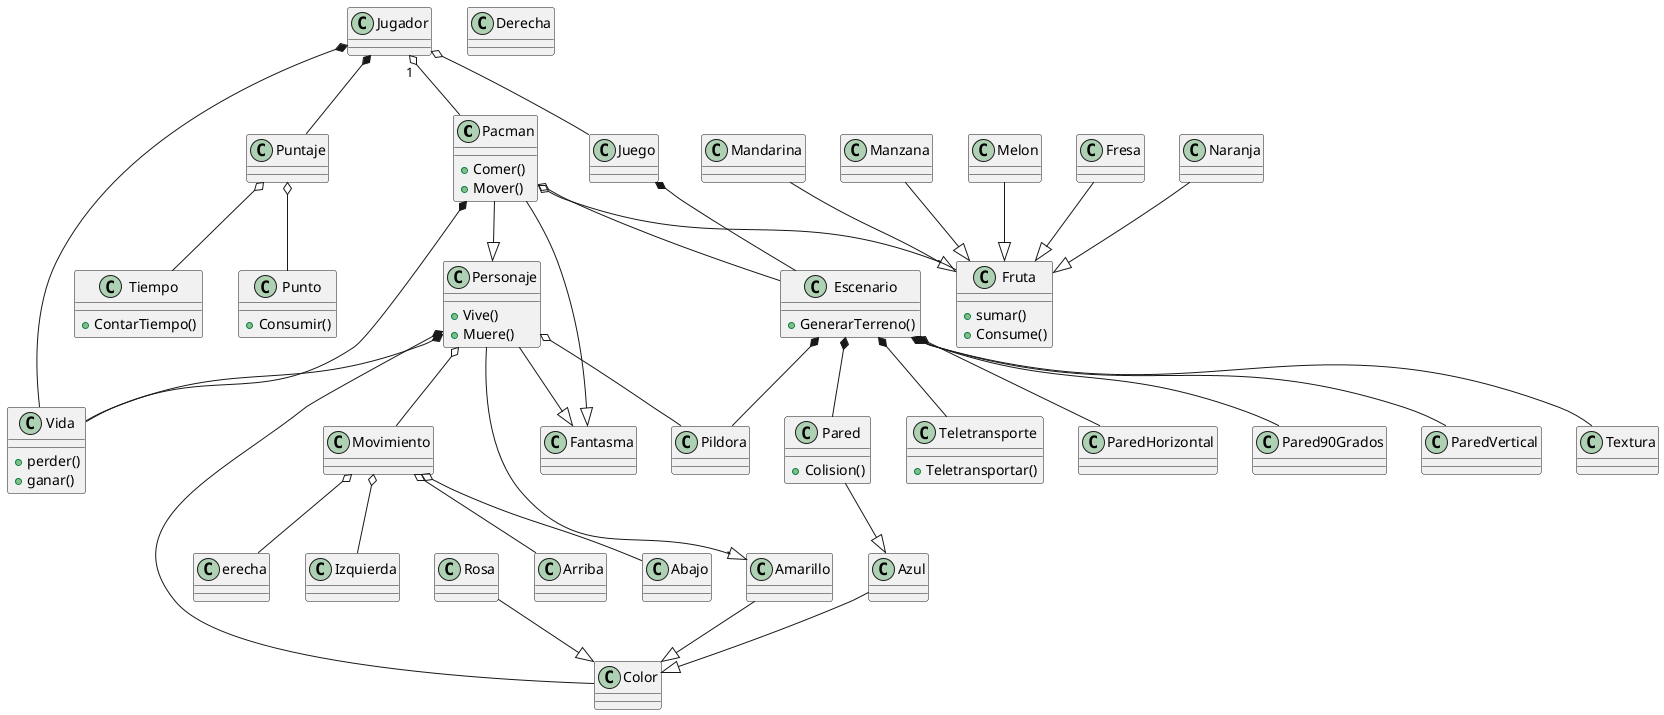 @startuml
Pacman--|>Fantasma
Pacman*--Vida
Pacman o--Fruta
Pacman o--Escenario
Jugador"1" o--Pacman
Jugador *--Puntaje
Puntaje o--Punto
Puntaje o--Tiempo
Escenario *--Pared
Escenario *--Teletransporte
Manzana--|>Fruta
Melon--|>Fruta
Fresa--|>Fruta
Naranja--|>Fruta
Juego*--Escenario
Escenario*--ParedHorizontal
Escenario*--Pared90Grados
Escenario*--ParedVertical
Pacman--|>Personaje
Personaje*--Vida
Amarillo--|>Color
Azul--|>Color
Rosa--|>Color
Mandarina--|>Fruta
Personaje*--Color
Escenario*--Textura
Escenario*--Pildora
Personaje o--Pildora
Personaje--|>Amarillo
Personaje o--Movimiento
Movimiento o--Arriba
Movimiento o--Abajo
Movimiento o--Derecha
Movimiento o--Izquierda
Jugador*--Vida
Jugador o--Juego
Pared--|>Azul
Personaje--|>Fantasma

class Movimiento{
}
class Arriba{
}
class Abajo{
}
class Derecha{
}
class Izquierda{
}
class Textura{
}
class Pildora{
}
class Color{
}
class Personaje{
+Vive()
+Muere()
}
class Naranja{
}
class Azul{
}
class Amarillo{
}
class Rosa{
}
class Juego{
}
class Mandarina{
}
class Pacman{
+Comer()
+Mover()
}
class Fantasma{
}
class Vida{
+perder()
+ganar()
}
class Fruta{
+sumar()
+Consume()
}
class Manzana{
}
class Naranja{
}
class Fresa{
}
class Melon{
}
class Escenario{
+GenerarTerreno()
}
class Jugador{   
}
class Puntaje
Class Punto{
+Consumir()
}
class Tiempo{
+ContarTiempo()
}
class Teletransporte{
+Teletransportar()
}
class Pared{
+Colision()
}
class ParedHorizontal{
}
class Pared90Grados{
}
class ParedVertical{
}
@enduml